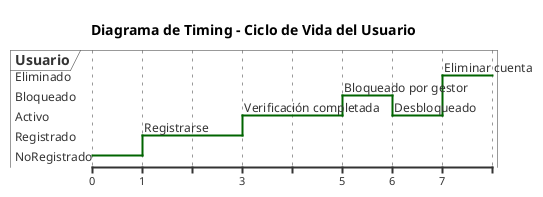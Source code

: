 @startuml
title Diagrama de Timing – Ciclo de Vida del Usuario

robust "Usuario" as U

@0
U is NoRegistrado

@1
U is Registrado : Registrarse

@+2
U is Activo : Verificación completada

@+2
U is Bloqueado : Bloqueado por gestor

@+1
U is Activo : Desbloqueado

@+1
U is Eliminado : Eliminar cuenta


@enduml

